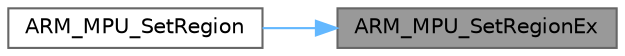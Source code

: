 digraph "ARM_MPU_SetRegionEx"
{
 // LATEX_PDF_SIZE
  bgcolor="transparent";
  edge [fontname=Helvetica,fontsize=10,labelfontname=Helvetica,labelfontsize=10];
  node [fontname=Helvetica,fontsize=10,shape=box,height=0.2,width=0.4];
  rankdir="RL";
  Node1 [id="Node000001",label="ARM_MPU_SetRegionEx",height=0.2,width=0.4,color="gray40", fillcolor="grey60", style="filled", fontcolor="black",tooltip=" "];
  Node1 -> Node2 [id="edge1_Node000001_Node000002",dir="back",color="steelblue1",style="solid",tooltip=" "];
  Node2 [id="Node000002",label="ARM_MPU_SetRegion",height=0.2,width=0.4,color="grey40", fillcolor="white", style="filled",URL="$mpu__armv8_8h.html#a6d7f220015c070c0e469948c1775ee3d",tooltip=" "];
}
